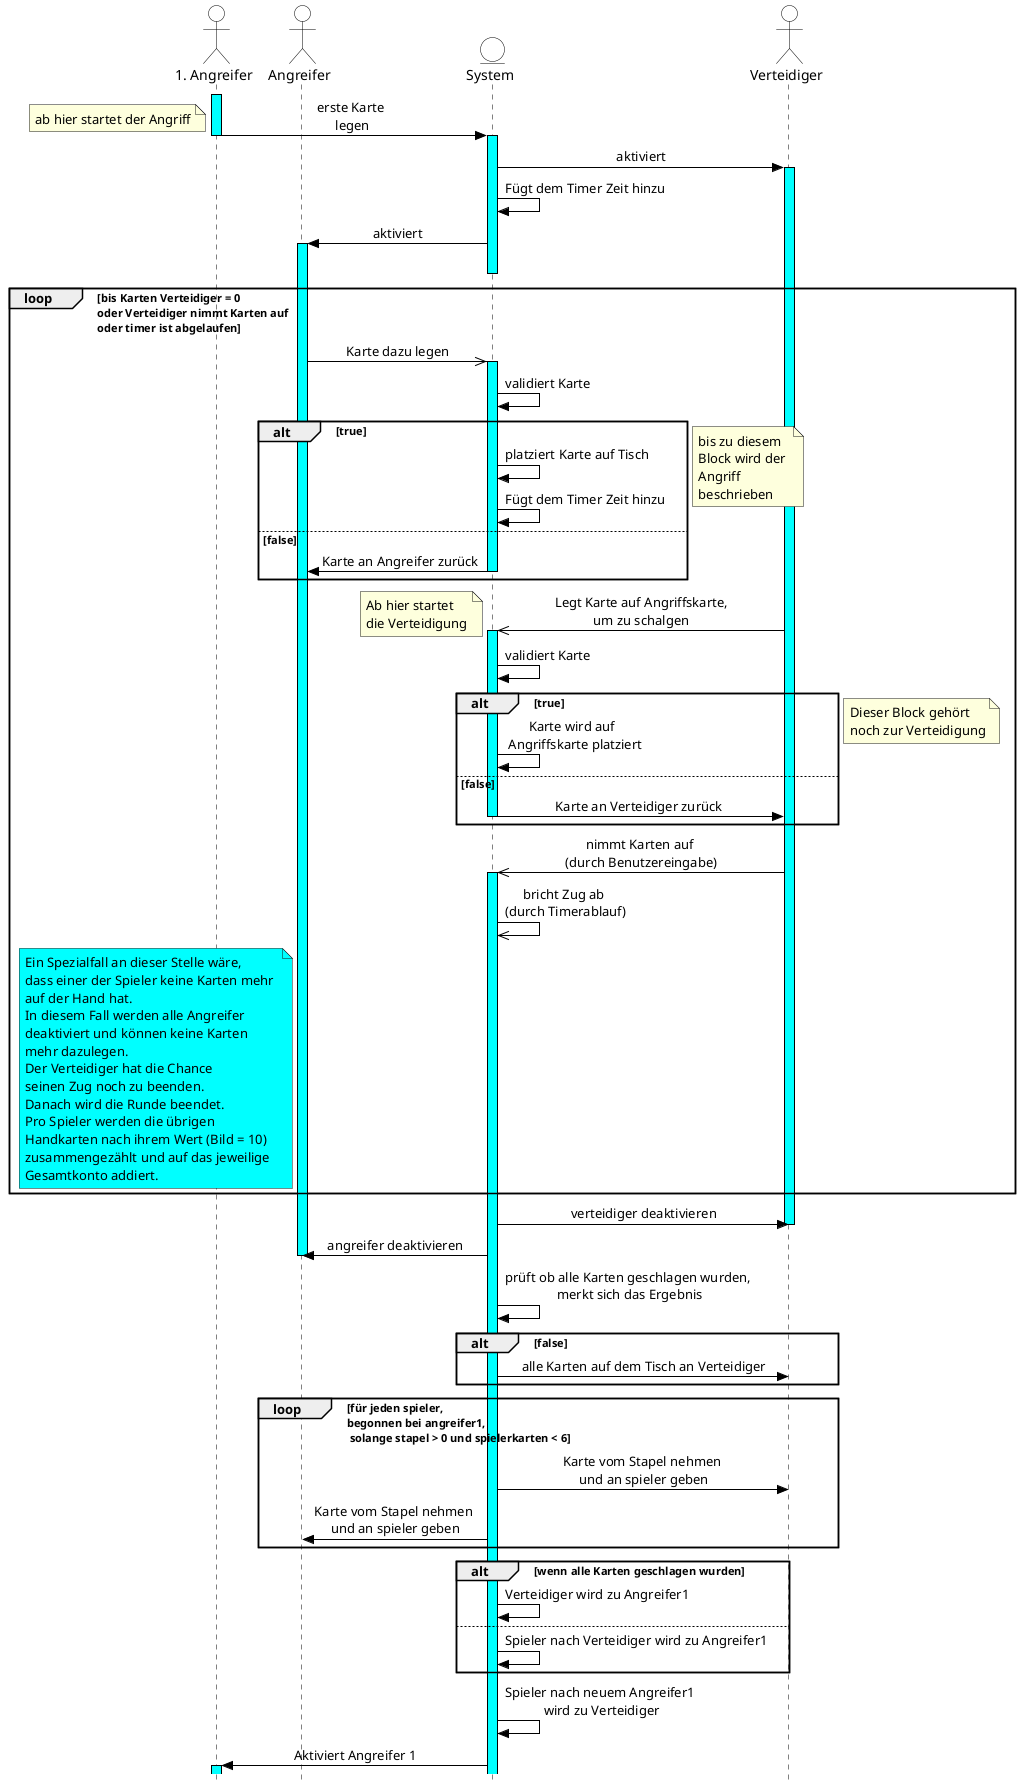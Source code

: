 @startuml Durak Zug

skinparam {
    Style strictuml

    ArrowColor black
    ActorBorderColor black
    ActorBackgroundColor white
    ActorFontColor black

    EntityBackgroundColor lawnGreen
    EntityBackgroundColor white
    EntityBorderColor black

    SequenceMessageAlignment center 
}

skinparam sequence {
    LifeLineBorderColor black
    LifeLineBackgroundColor #aqua
}

skinparam Shadowing false

'-----------------------------------------------------

actor "1. Angreifer" as a1
actor "Angreifer" as a
entity System as sys
actor Verteidiger as v

'-----------------------------------------------------
activate a1
a1 -> sys --++: erste Karte \nlegen
note left: ab hier startet der Angriff


sys -> v ++ : aktiviert
sys -> sys : Fügt dem Timer Zeit hinzu
sys -> a ++-- : aktiviert


loop bis Karten Verteidiger = 0 \noder Verteidiger nimmt Karten auf \noder timer ist abgelaufen
    
    a ->> sys ++: Karte dazu legen

    sys -> sys : validiert Karte

    alt true

        sys -> sys : platziert Karte auf Tisch
        sys -> sys : Fügt dem Timer Zeit hinzu

    else false

        sys -> a --: Karte an Angreifer zurück

    end
    note left: bis zu diesem \nBlock wird der \nAngriff \nbeschrieben

    v ->> sys ++ : Legt Karte auf Angriffskarte,\num zu schalgen
    note left: Ab hier startet \ndie Verteidigung

    sys -> sys : validiert Karte

    alt true

        sys -> sys : Karte wird auf \n Angriffskarte platziert

    else false

        sys -> v -- : Karte an Verteidiger zurück

    end
    note left: Dieser Block gehört \nnoch zur Verteidigung

    v ->> sys ++ : nimmt Karten auf \n(durch Benutzereingabe)
    sys ->> sys: bricht Zug ab \n(durch Timerablauf)
    note left of a #aqua
    Ein Spezialfall an dieser Stelle wäre,
    dass einer der Spieler keine Karten mehr 
    auf der Hand hat.
    In diesem Fall werden alle Angreifer 
    deaktiviert und können keine Karten 
    mehr dazulegen.
    Der Verteidiger hat die Chance 
    seinen Zug noch zu beenden.
    Danach wird die Runde beendet.
    Pro Spieler werden die übrigen 
    Handkarten nach ihrem Wert (Bild = 10) 
    zusammengezählt und auf das jeweilige 
    Gesamtkonto addiert.
    end note

end


sys -> v : verteidiger deaktivieren
deactivate v
sys -> a : angreifer deaktivieren
deactivate a

sys -> sys : prüft ob alle Karten geschlagen wurden, \nmerkt sich das Ergebnis

alt false

    sys -> v : alle Karten auf dem Tisch an Verteidiger

end

loop für jeden spieler, \nbegonnen bei angreifer1, \n solange stapel > 0 und spielerkarten < 6
    sys -> v : Karte vom Stapel nehmen \nund an spieler geben
    sys -> a : Karte vom Stapel nehmen \nund an spieler geben
end

alt wenn alle Karten geschlagen wurden
    sys -> sys : Verteidiger wird zu Angreifer1

else
    sys -> sys : Spieler nach Verteidiger wird zu Angreifer1
end

sys -> sys : Spieler nach neuem Angreifer1 \nwird zu Verteidiger

sys -> a1 ++ : Aktiviert Angreifer 1


@enduml